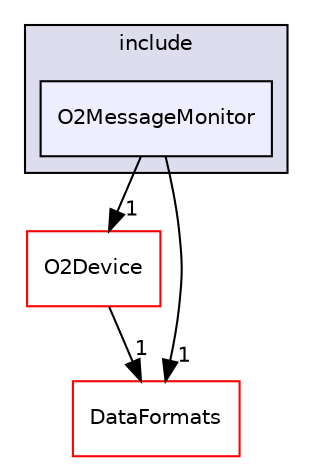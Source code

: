 digraph "/home/travis/build/AliceO2Group/AliceO2/Utilities/O2MessageMonitor/include/O2MessageMonitor" {
  bgcolor=transparent;
  compound=true
  node [ fontsize="10", fontname="Helvetica"];
  edge [ labelfontsize="10", labelfontname="Helvetica"];
  subgraph clusterdir_6b56571caff32114415aa1746cf6f43a {
    graph [ bgcolor="#ddddee", pencolor="black", label="include" fontname="Helvetica", fontsize="10", URL="dir_6b56571caff32114415aa1746cf6f43a.html"]
  dir_52868329261a2bb4a0764e51d8bef9af [shape=box, label="O2MessageMonitor", style="filled", fillcolor="#eeeeff", pencolor="black", URL="dir_52868329261a2bb4a0764e51d8bef9af.html"];
  }
  dir_f35ccb320b67f1c85d228c773db13bda [shape=box label="O2Device" color="red" URL="dir_f35ccb320b67f1c85d228c773db13bda.html"];
  dir_2171f7ec022c5423887b07c69b2f5b48 [shape=box label="DataFormats" color="red" URL="dir_2171f7ec022c5423887b07c69b2f5b48.html"];
  dir_52868329261a2bb4a0764e51d8bef9af->dir_f35ccb320b67f1c85d228c773db13bda [headlabel="1", labeldistance=1.5 headhref="dir_000313_000307.html"];
  dir_52868329261a2bb4a0764e51d8bef9af->dir_2171f7ec022c5423887b07c69b2f5b48 [headlabel="1", labeldistance=1.5 headhref="dir_000313_000043.html"];
  dir_f35ccb320b67f1c85d228c773db13bda->dir_2171f7ec022c5423887b07c69b2f5b48 [headlabel="1", labeldistance=1.5 headhref="dir_000307_000043.html"];
}

